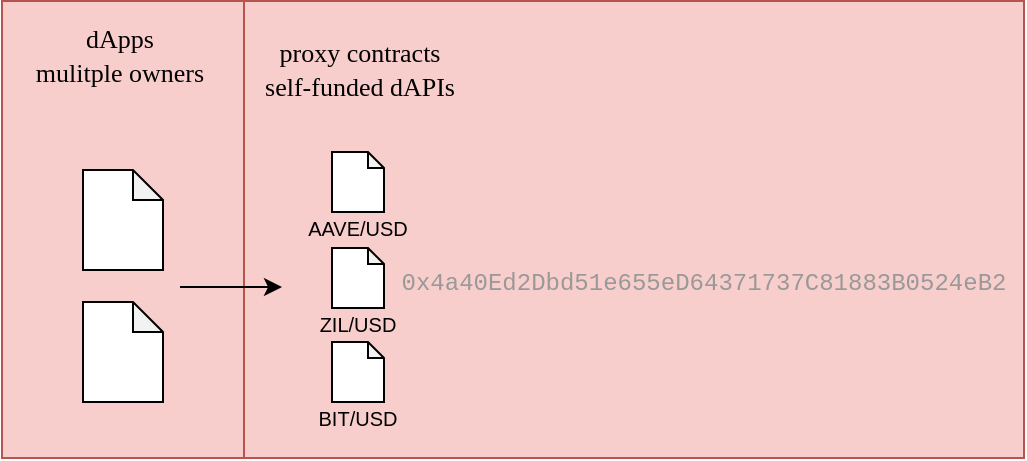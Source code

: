 <mxfile version="21.1.2" type="device">
  <diagram name="Page-1" id="upLESLYPz2ELQXHqG5Z5">
    <mxGraphModel dx="1090" dy="732" grid="1" gridSize="10" guides="1" tooltips="1" connect="1" arrows="1" fold="1" page="1" pageScale="1" pageWidth="850" pageHeight="1100" math="0" shadow="0">
      <root>
        <mxCell id="0" />
        <mxCell id="1" parent="0" />
        <mxCell id="elhIvt5DydXUez78cts0-1" value="" style="rounded=0;whiteSpace=wrap;html=1;shadow=0;fillColor=#f8cecc;strokeColor=#b85450;" parent="1" vertex="1">
          <mxGeometry x="150" y="11.5" width="390" height="228.5" as="geometry" />
        </mxCell>
        <mxCell id="elhIvt5DydXUez78cts0-2" value="&lt;font face=&quot;Verdana&quot; style=&quot;font-size: 13px&quot;&gt;proxy contracts&lt;br&gt;self-funded dAPIs&lt;br&gt;&lt;/font&gt;" style="text;html=1;strokeColor=none;fillColor=none;align=center;verticalAlign=middle;whiteSpace=wrap;rounded=0;shadow=1;fontSize=14;" parent="1" vertex="1">
          <mxGeometry x="153" y="29.91" width="110" height="30" as="geometry" />
        </mxCell>
        <mxCell id="elhIvt5DydXUez78cts0-3" value="" style="shape=note;whiteSpace=wrap;html=1;backgroundOutline=1;darkOpacity=0.05;size=8;" parent="1" vertex="1">
          <mxGeometry x="194" y="87" width="26" height="30" as="geometry" />
        </mxCell>
        <mxCell id="elhIvt5DydXUez78cts0-4" value="" style="shape=note;whiteSpace=wrap;html=1;backgroundOutline=1;darkOpacity=0.05;size=8;" parent="1" vertex="1">
          <mxGeometry x="194" y="135" width="26" height="30" as="geometry" />
        </mxCell>
        <mxCell id="elhIvt5DydXUez78cts0-5" value="" style="shape=note;whiteSpace=wrap;html=1;backgroundOutline=1;darkOpacity=0.05;size=8;" parent="1" vertex="1">
          <mxGeometry x="194" y="182" width="26" height="30" as="geometry" />
        </mxCell>
        <mxCell id="elhIvt5DydXUez78cts0-6" value="&lt;font style=&quot;font-size: 10px;&quot;&gt;AAVE/USD&lt;/font&gt;" style="text;html=1;strokeColor=none;fillColor=none;align=center;verticalAlign=middle;whiteSpace=wrap;rounded=0;fontSize=7;" parent="1" vertex="1">
          <mxGeometry x="177" y="110.19" width="60" height="30" as="geometry" />
        </mxCell>
        <mxCell id="elhIvt5DydXUez78cts0-7" value="&lt;font style=&quot;font-size: 10px;&quot;&gt;ZIL/USD&lt;/font&gt;" style="text;html=1;strokeColor=none;fillColor=none;align=center;verticalAlign=middle;whiteSpace=wrap;rounded=0;fontSize=7;" parent="1" vertex="1">
          <mxGeometry x="177" y="158" width="60" height="30" as="geometry" />
        </mxCell>
        <mxCell id="elhIvt5DydXUez78cts0-8" value="&lt;font style=&quot;font-size: 10px;&quot;&gt;BIT/USD&lt;/font&gt;" style="text;html=1;strokeColor=none;fillColor=none;align=center;verticalAlign=middle;whiteSpace=wrap;rounded=0;fontSize=7;" parent="1" vertex="1">
          <mxGeometry x="177" y="205" width="60" height="30" as="geometry" />
        </mxCell>
        <mxCell id="elhIvt5DydXUez78cts0-9" value="" style="rounded=0;whiteSpace=wrap;html=1;shadow=0;fillColor=#f8cecc;strokeColor=#b85450;" parent="1" vertex="1">
          <mxGeometry x="29" y="11.5" width="121" height="228.5" as="geometry" />
        </mxCell>
        <mxCell id="elhIvt5DydXUez78cts0-10" value="&lt;font face=&quot;Verdana&quot; style=&quot;font-size: 13px&quot;&gt;dApps&lt;br&gt;mulitple owners&lt;br&gt;&lt;/font&gt;" style="text;html=1;strokeColor=none;fillColor=none;align=center;verticalAlign=middle;whiteSpace=wrap;rounded=0;shadow=1;fontSize=14;" parent="1" vertex="1">
          <mxGeometry x="33" y="22.91" width="109.5" height="30" as="geometry" />
        </mxCell>
        <mxCell id="elhIvt5DydXUez78cts0-11" value="" style="shape=note;whiteSpace=wrap;html=1;backgroundOutline=1;darkOpacity=0.05;fontSize=10;size=15;" parent="1" vertex="1">
          <mxGeometry x="69.5" y="96" width="40" height="50" as="geometry" />
        </mxCell>
        <mxCell id="elhIvt5DydXUez78cts0-12" value="" style="shape=note;whiteSpace=wrap;html=1;backgroundOutline=1;darkOpacity=0.05;fontSize=10;size=15;" parent="1" vertex="1">
          <mxGeometry x="69.5" y="162" width="40" height="50" as="geometry" />
        </mxCell>
        <mxCell id="elhIvt5DydXUez78cts0-13" value="" style="endArrow=none;startArrow=classic;html=1;rounded=0;fontSize=11;endFill=0;" parent="1" edge="1">
          <mxGeometry width="50" height="50" relative="1" as="geometry">
            <mxPoint x="169" y="154.5" as="sourcePoint" />
            <mxPoint x="118" y="154.5" as="targetPoint" />
          </mxGeometry>
        </mxCell>
        <mxCell id="5fQOdbjtSibrSn1X4OTu-2" value="&lt;div style=&quot;font-family: Menlo, Monaco, &amp;quot;Courier New&amp;quot;, monospace; line-height: 18px;&quot;&gt;&lt;font color=&quot;#999999&quot;&gt;0x4a40Ed2Dbd51e655eD64371737C81883B0524eB2&lt;/font&gt;&lt;/div&gt;" style="text;html=1;strokeColor=none;fillColor=none;align=center;verticalAlign=middle;whiteSpace=wrap;rounded=0;" parent="1" vertex="1">
          <mxGeometry x="220" y="137.19" width="320" height="30" as="geometry" />
        </mxCell>
      </root>
    </mxGraphModel>
  </diagram>
</mxfile>
